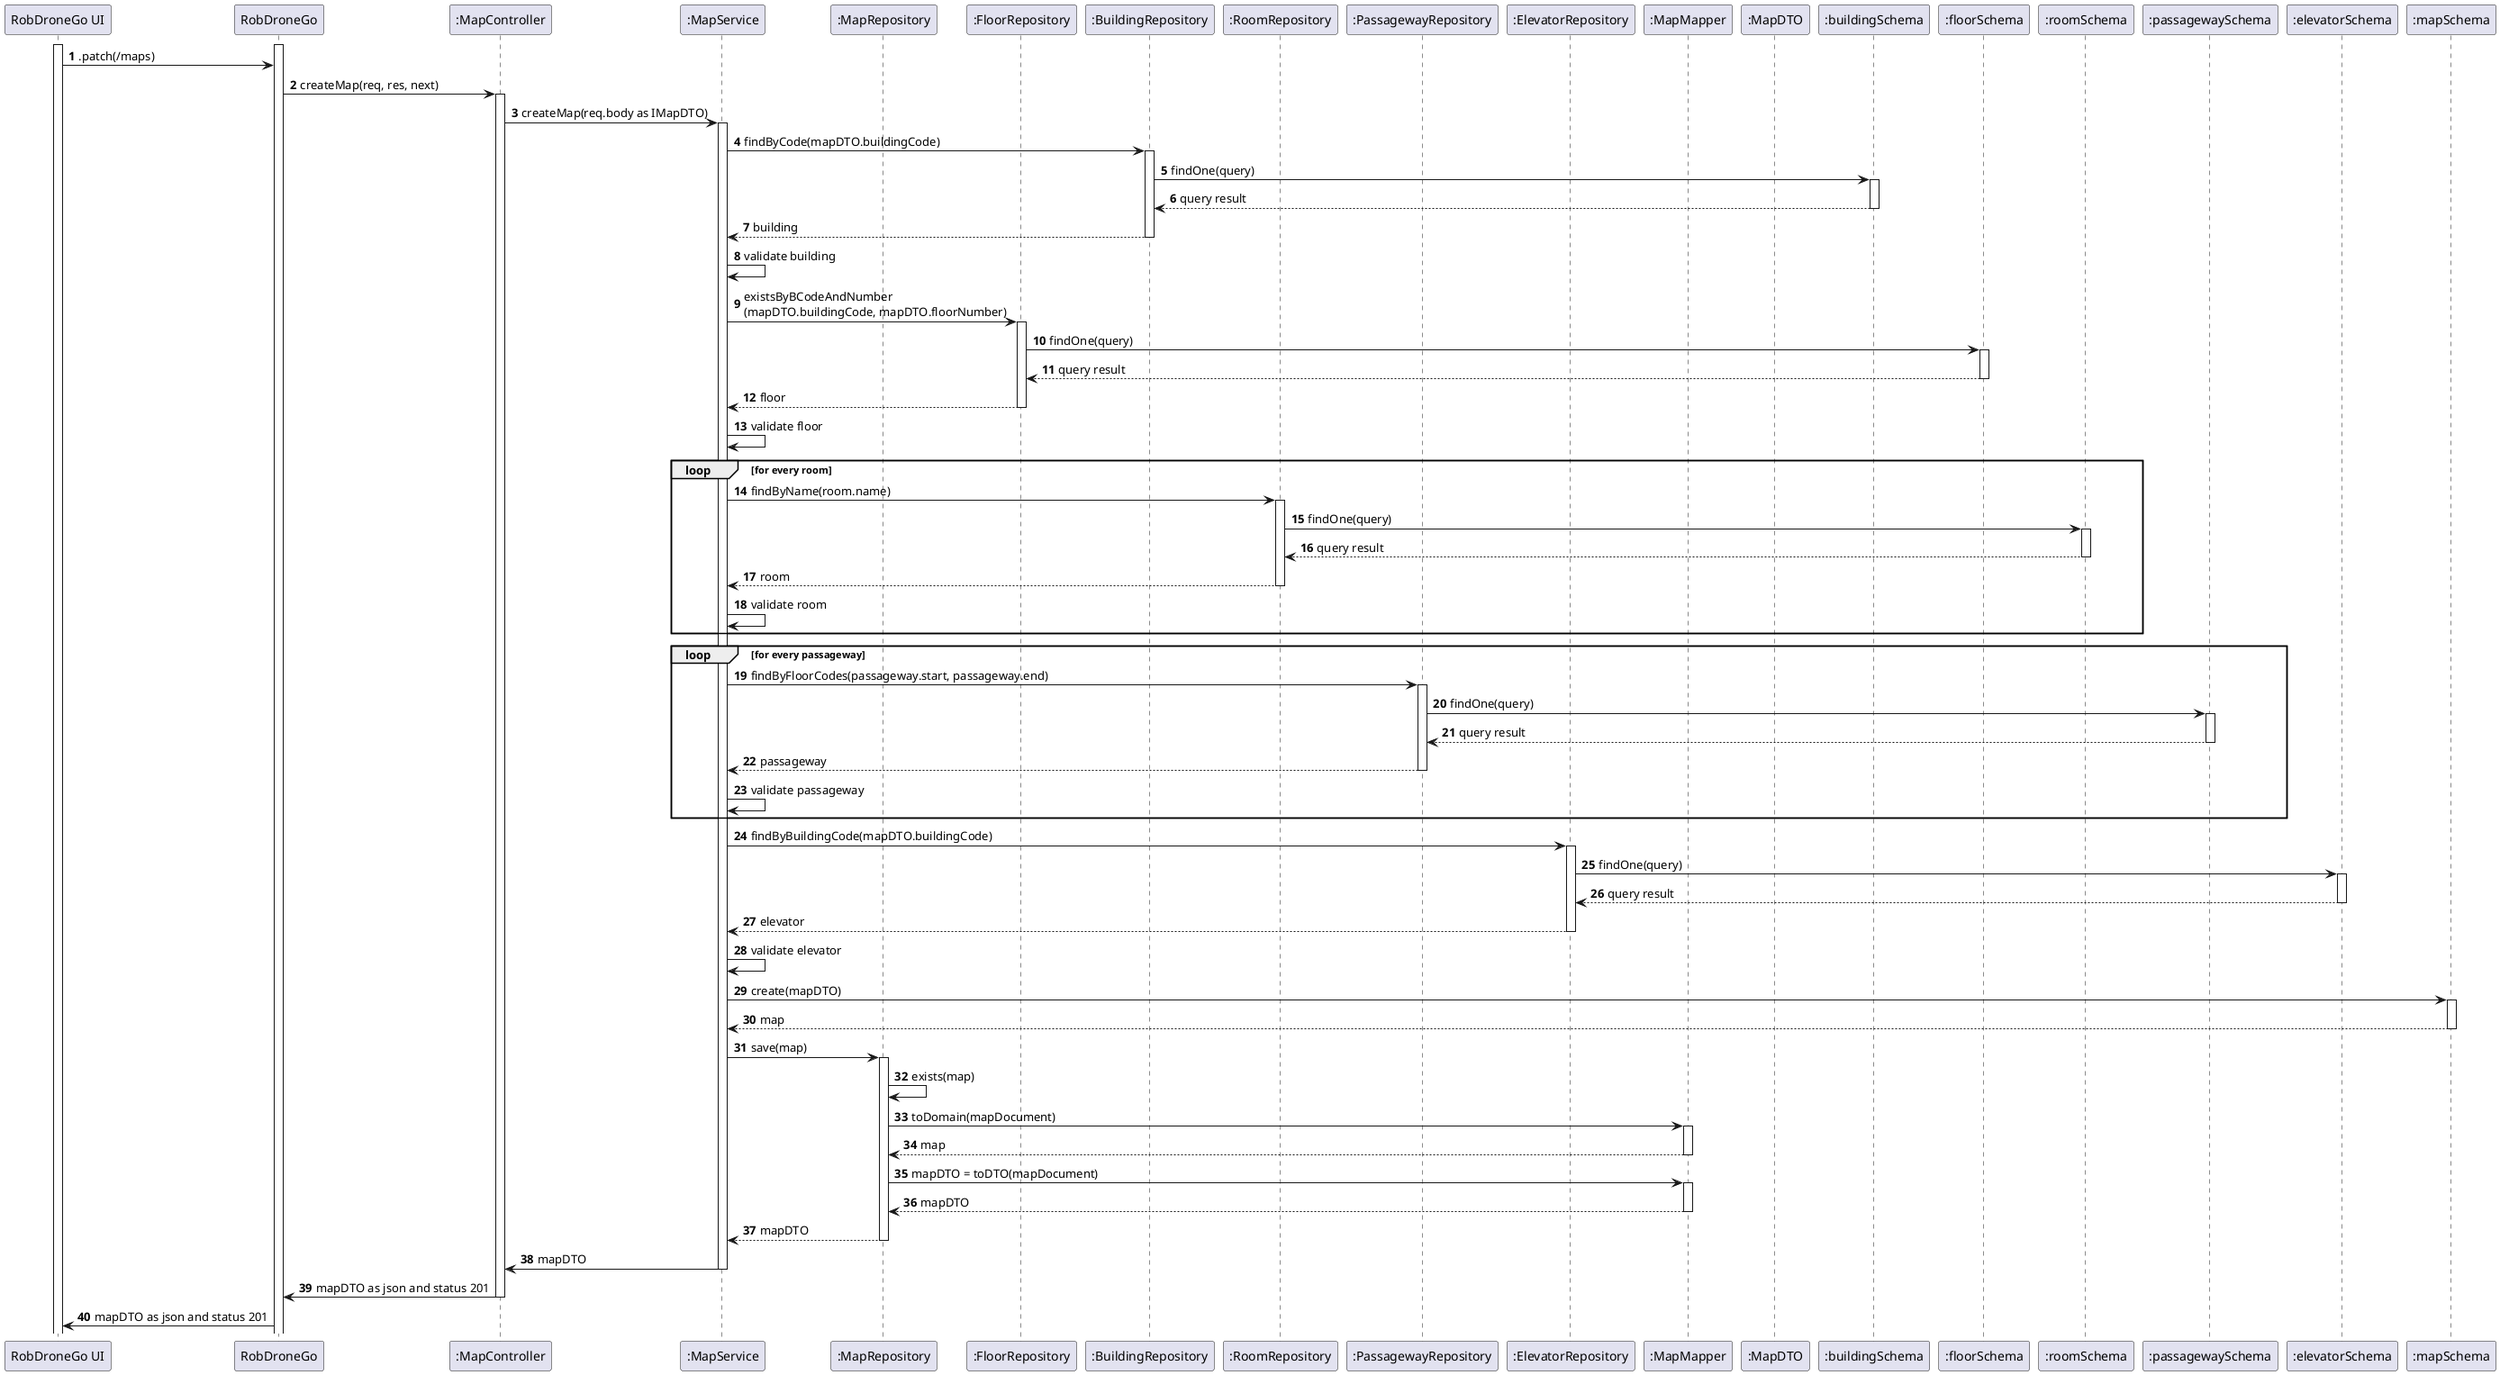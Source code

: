 @startuml

autonumber
participant "RobDroneGo UI" as UI
participant "RobDroneGo" as API
participant ":MapController" as FC
participant ":MapService" as FS
participant ":MapRepository" as MR
participant ":FloorRepository" as FR
participant ":BuildingRepository" as BR
participant ":RoomRepository" as RR
participant ":PassagewayRepository" as PR
participant ":ElevatorRepository" as ER
participant ":MapMapper" as MM
participant ":MapDTO" as mapDTO
participant ":mapSchema" as m
participant ":buildingSchema" as BS
participant ":floorSchema" as FSc
participant ":roomSchema" as RSc
participant ":passagewaySchema" as PSc
participant ":elevatorSchema" as ESc
participant "m:map" as m


activate UI
activate API
UI -> API : .patch(/maps)
API -> FC : createMap(req, res, next)
activate FC
FC -> FS : createMap(req.body as IMapDTO)
activate FS
FS -> BR : findByCode(mapDTO.buildingCode)
activate BR
BR -> BS : findOne(query)
activate BS
BS --> BR : query result
deactivate BS
BR --> FS : building
deactivate BR
FS -> FS : validate building
FS -> FR : existsByBCodeAndNumber\n(mapDTO.buildingCode, mapDTO.floorNumber)
activate FR
FR -> FSc : findOne(query)
activate FSc
FSc --> FR : query result
deactivate FSc
FR --> FS : floor
deactivate FR
FS -> FS : validate floor
loop for every room
FS -> RR : findByName(room.name)
activate RR
RR -> RSc : findOne(query)
activate RSc
RSc --> RR : query result
deactivate RSc
RR --> FS : room
deactivate RR
FS -> FS : validate room
end loop
loop for every passageway
FS -> PR : findByFloorCodes(passageway.start, passageway.end)
activate PR
PR -> PSc : findOne(query)
activate PSc
PSc --> PR : query result
deactivate PSc
PR --> FS : passageway
deactivate PR
FS -> FS : validate passageway
end loop
FS -> ER: findByBuildingCode(mapDTO.buildingCode)
activate ER
ER -> ESc : findOne(query)
activate ESc
ESc --> ER : query result
deactivate ESc
ER --> FS : elevator
deactivate ER
FS -> FS : validate elevator
FS -> m : create(mapDTO)
activate m
m --> FS : map
deactivate m
FS -> MR : save(map)
activate MR
MR -> MR : exists(map)
MR -> MM : toDomain(mapDocument)
activate MM
MM --> MR : map
deactivate MM
MR -> MM : mapDTO = toDTO(mapDocument)
activate MM
MM --> MR : mapDTO
deactivate MM
MR --> FS : mapDTO
deactivate MR
FS -> FC : mapDTO
deactivate FS
FC -> API : mapDTO as json and status 201
deactivate FC
API -> UI : mapDTO as json and status 201



@enduml